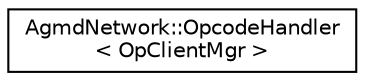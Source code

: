 digraph "Graphical Class Hierarchy"
{
  edge [fontname="Helvetica",fontsize="10",labelfontname="Helvetica",labelfontsize="10"];
  node [fontname="Helvetica",fontsize="10",shape=record];
  rankdir="LR";
  Node1 [label="AgmdNetwork::OpcodeHandler\l\< OpClientMgr \>",height=0.2,width=0.4,color="black", fillcolor="white", style="filled",URL="$struct_agmd_network_1_1_opcode_handler.html"];
}
